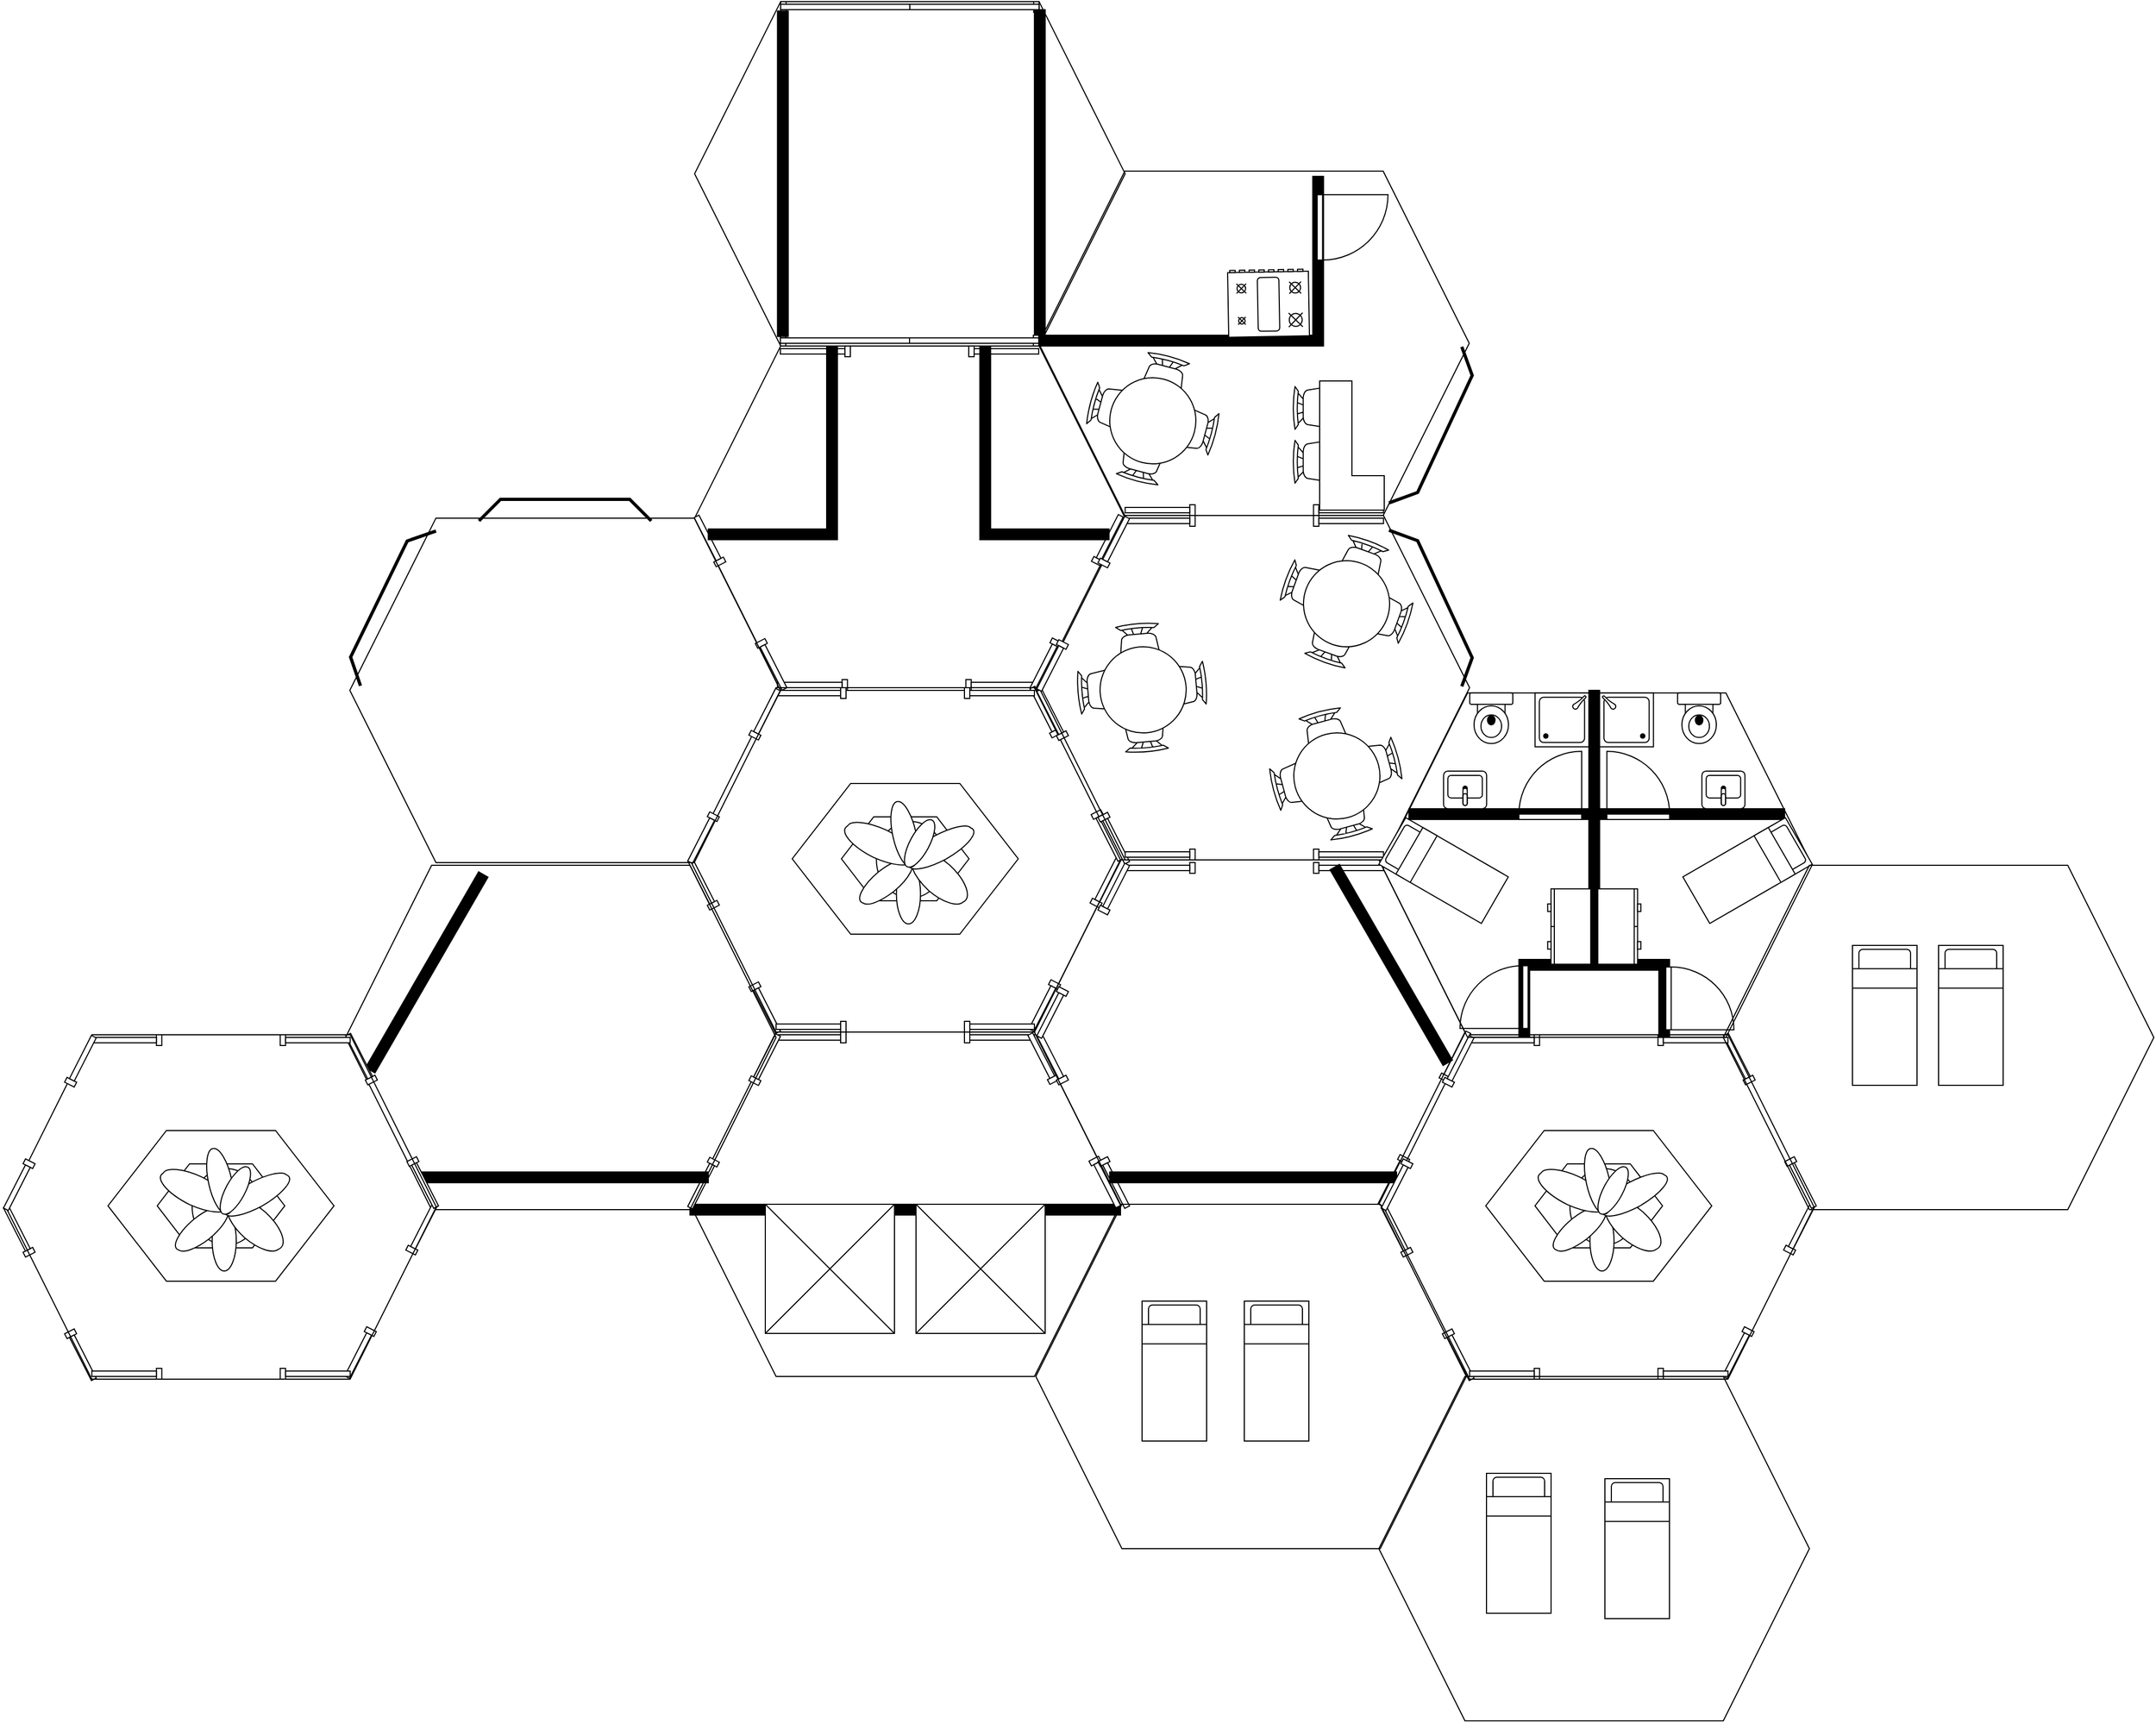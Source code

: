 <mxfile version="27.0.6">
  <diagram name="Page-1" id="3zd8hre8o2DxWZM6YiKN">
    <mxGraphModel dx="2681" dy="2228" grid="1" gridSize="10" guides="1" tooltips="1" connect="1" arrows="1" fold="1" page="1" pageScale="1" pageWidth="827" pageHeight="1169" math="0" shadow="0">
      <root>
        <mxCell id="0" />
        <mxCell id="1" parent="0" />
        <mxCell id="WZ9l0XOxRqKQTCoqPu96-89" value="" style="verticalLabelPosition=bottom;html=1;verticalAlign=top;align=center;shape=mxgraph.floorplan.chair;shadow=0;direction=south;rotation=-180;" vertex="1" parent="1">
          <mxGeometry x="800.005" y="-29.995" width="40" height="40" as="geometry" />
        </mxCell>
        <mxCell id="WZ9l0XOxRqKQTCoqPu96-88" value="" style="verticalLabelPosition=bottom;html=1;verticalAlign=top;align=center;shape=mxgraph.floorplan.chair;shadow=0;direction=south;rotation=-180;" vertex="1" parent="1">
          <mxGeometry x="800.005" y="-79.995" width="40" height="40" as="geometry" />
        </mxCell>
        <mxCell id="WZ9l0XOxRqKQTCoqPu96-14" value="" style="verticalLabelPosition=bottom;html=1;verticalAlign=top;align=center;shape=mxgraph.floorplan.wall;fillColor=strokeColor;" vertex="1" parent="1">
          <mxGeometry x="240" y="680" width="400" height="10" as="geometry" />
        </mxCell>
        <mxCell id="WZ9l0XOxRqKQTCoqPu96-9" value="" style="shape=hexagon;perimeter=hexagonPerimeter2;whiteSpace=wrap;html=1;fixedSize=1;fillColor=none;size=80;" vertex="1" parent="1">
          <mxGeometry x="240" y="520" width="400" height="320" as="geometry" />
        </mxCell>
        <mxCell id="WZ9l0XOxRqKQTCoqPu96-11" value="" style="verticalLabelPosition=bottom;html=1;verticalAlign=top;align=center;shape=mxgraph.floorplan.doorDoublePocket;dx=0.25;" vertex="1" parent="1">
          <mxGeometry x="320" y="520" width="240" height="10" as="geometry" />
        </mxCell>
        <mxCell id="WZ9l0XOxRqKQTCoqPu96-12" value="" style="verticalLabelPosition=bottom;html=1;verticalAlign=top;align=center;shape=mxgraph.floorplan.elevator;" vertex="1" parent="1">
          <mxGeometry x="310" y="680" width="120" height="120" as="geometry" />
        </mxCell>
        <mxCell id="WZ9l0XOxRqKQTCoqPu96-13" value="" style="verticalLabelPosition=bottom;html=1;verticalAlign=top;align=center;shape=mxgraph.floorplan.elevator;" vertex="1" parent="1">
          <mxGeometry x="450" y="680" width="120" height="120" as="geometry" />
        </mxCell>
        <mxCell id="WZ9l0XOxRqKQTCoqPu96-15" value="" style="verticalLabelPosition=bottom;html=1;verticalAlign=top;align=center;shape=mxgraph.floorplan.doorDoublePocket;dx=0.25;rotation=117;" vertex="1" parent="1">
          <mxGeometry x="191" y="598" width="180" height="10" as="geometry" />
        </mxCell>
        <mxCell id="WZ9l0XOxRqKQTCoqPu96-18" value="" style="verticalLabelPosition=bottom;html=1;verticalAlign=top;align=center;shape=mxgraph.floorplan.doorDoublePocket;dx=0.25;rotation=63;" vertex="1" parent="1">
          <mxGeometry x="507" y="597" width="180" height="10" as="geometry" />
        </mxCell>
        <mxCell id="WZ9l0XOxRqKQTCoqPu96-23" value="" style="shape=hexagon;perimeter=hexagonPerimeter2;whiteSpace=wrap;html=1;fixedSize=1;fillColor=none;size=80;strokeWidth=1;" vertex="1" parent="1">
          <mxGeometry x="244.31" y="-117.539" width="400" height="320" as="geometry" />
        </mxCell>
        <mxCell id="WZ9l0XOxRqKQTCoqPu96-26" value="" style="verticalLabelPosition=bottom;html=1;verticalAlign=top;align=center;shape=mxgraph.floorplan.doorDoublePocket;dx=0.25;" vertex="1" parent="1">
          <mxGeometry x="324" y="-117.539" width="240" height="10" as="geometry" />
        </mxCell>
        <mxCell id="WZ9l0XOxRqKQTCoqPu96-27" value="" style="verticalLabelPosition=bottom;html=1;verticalAlign=top;align=center;shape=mxgraph.floorplan.doorDoublePocket;dx=0.25;" vertex="1" parent="1">
          <mxGeometry x="321.31" y="192.461" width="240" height="10" as="geometry" />
        </mxCell>
        <mxCell id="WZ9l0XOxRqKQTCoqPu96-28" value="" style="verticalLabelPosition=bottom;html=1;verticalAlign=top;align=center;shape=mxgraph.floorplan.doorDoublePocket;dx=0.25;rotation=117;" vertex="1" parent="1">
          <mxGeometry x="509.31" y="115.461" width="180" height="10" as="geometry" />
        </mxCell>
        <mxCell id="WZ9l0XOxRqKQTCoqPu96-34" value="" style="verticalLabelPosition=bottom;html=1;verticalAlign=top;align=center;shape=mxgraph.floorplan.doorDoublePocket;dx=0.25;rotation=63;" vertex="1" parent="1">
          <mxGeometry x="197" y="116" width="180" height="10" as="geometry" />
        </mxCell>
        <mxCell id="WZ9l0XOxRqKQTCoqPu96-36" value="" style="group" vertex="1" connectable="0" parent="1">
          <mxGeometry x="235.69" y="197.539" width="408.624" height="324.921" as="geometry" />
        </mxCell>
        <mxCell id="WZ9l0XOxRqKQTCoqPu96-17" value="" style="verticalLabelPosition=bottom;html=1;verticalAlign=top;align=center;shape=mxgraph.floorplan.doorDoublePocket;dx=0.25;rotation=63;" vertex="1" parent="WZ9l0XOxRqKQTCoqPu96-36">
          <mxGeometry x="-44.686" y="237.461" width="180" height="10" as="geometry" />
        </mxCell>
        <mxCell id="WZ9l0XOxRqKQTCoqPu96-21" value="" style="group" vertex="1" connectable="0" parent="WZ9l0XOxRqKQTCoqPu96-36">
          <mxGeometry width="408.624" height="322.921" as="geometry" />
        </mxCell>
        <mxCell id="WZ9l0XOxRqKQTCoqPu96-16" value="" style="verticalLabelPosition=bottom;html=1;verticalAlign=top;align=center;shape=mxgraph.floorplan.doorDoublePocket;dx=0.25;rotation=117;" vertex="1" parent="WZ9l0XOxRqKQTCoqPu96-21">
          <mxGeometry x="272.31" y="235.461" width="180" height="10" as="geometry" />
        </mxCell>
        <mxCell id="WZ9l0XOxRqKQTCoqPu96-19" value="" style="verticalLabelPosition=bottom;html=1;verticalAlign=top;align=center;shape=mxgraph.floorplan.doorDoublePocket;dx=0.25;rotation=63;" vertex="1" parent="WZ9l0XOxRqKQTCoqPu96-21">
          <mxGeometry x="273.31" y="77.461" width="180" height="10" as="geometry" />
        </mxCell>
        <mxCell id="WZ9l0XOxRqKQTCoqPu96-35" value="" style="group" vertex="1" connectable="0" parent="WZ9l0XOxRqKQTCoqPu96-21">
          <mxGeometry y="2.0" width="404.31" height="320.461" as="geometry" />
        </mxCell>
        <mxCell id="WZ9l0XOxRqKQTCoqPu96-1" value="" style="shape=hexagon;perimeter=hexagonPerimeter2;whiteSpace=wrap;html=1;fixedSize=1;fillColor=none;size=80;container=1;" vertex="1" parent="WZ9l0XOxRqKQTCoqPu96-35">
          <mxGeometry x="4.31" y="0.461" width="400" height="320" as="geometry" />
        </mxCell>
        <mxCell id="WZ9l0XOxRqKQTCoqPu96-7" value="" style="verticalLabelPosition=bottom;html=1;verticalAlign=top;align=center;shape=mxgraph.floorplan.doorDoublePocket;dx=0.25;" vertex="1" parent="WZ9l0XOxRqKQTCoqPu96-35">
          <mxGeometry x="84.31" y="0.461" width="240" height="10" as="geometry" />
        </mxCell>
        <mxCell id="WZ9l0XOxRqKQTCoqPu96-8" value="" style="verticalLabelPosition=bottom;html=1;verticalAlign=top;align=center;shape=mxgraph.floorplan.doorDoublePocket;dx=0.25;" vertex="1" parent="WZ9l0XOxRqKQTCoqPu96-35">
          <mxGeometry x="84.31" y="310.461" width="240" height="10" as="geometry" />
        </mxCell>
        <mxCell id="WZ9l0XOxRqKQTCoqPu96-20" value="" style="verticalLabelPosition=bottom;html=1;verticalAlign=top;align=center;shape=mxgraph.floorplan.doorDoublePocket;dx=0.25;rotation=117;" vertex="1" parent="WZ9l0XOxRqKQTCoqPu96-35">
          <mxGeometry x="-44.686" y="77.461" width="180" height="10" as="geometry" />
        </mxCell>
        <mxCell id="WZ9l0XOxRqKQTCoqPu96-33" value="" style="shape=hexagon;perimeter=hexagonPerimeter2;whiteSpace=wrap;html=1;fixedSize=1;fillColor=none;size=54.31;" vertex="1" parent="WZ9l0XOxRqKQTCoqPu96-35">
          <mxGeometry x="99.31" y="89.46" width="210" height="140" as="geometry" />
        </mxCell>
        <mxCell id="WZ9l0XOxRqKQTCoqPu96-4" value="" style="shape=hexagon;perimeter=hexagonPerimeter2;whiteSpace=wrap;html=1;fixedSize=1;fillColor=none;size=30;" vertex="1" parent="WZ9l0XOxRqKQTCoqPu96-35">
          <mxGeometry x="145.05" y="120.461" width="118.53" height="78" as="geometry" />
        </mxCell>
        <mxCell id="WZ9l0XOxRqKQTCoqPu96-3" value="" style="verticalLabelPosition=bottom;html=1;verticalAlign=top;align=center;shape=mxgraph.floorplan.plant;" vertex="1" parent="WZ9l0XOxRqKQTCoqPu96-35">
          <mxGeometry x="154.31" y="98.961" width="100" height="121" as="geometry" />
        </mxCell>
        <mxCell id="WZ9l0XOxRqKQTCoqPu96-37" value="" style="verticalLabelPosition=bottom;html=1;verticalAlign=top;align=center;shape=mxgraph.floorplan.wallCorner;fillColor=strokeColor;rotation=-180;" vertex="1" parent="1">
          <mxGeometry x="257" y="-117.54" width="120" height="180" as="geometry" />
        </mxCell>
        <mxCell id="WZ9l0XOxRqKQTCoqPu96-38" value="" style="verticalLabelPosition=bottom;html=1;verticalAlign=top;align=center;shape=mxgraph.floorplan.wallCorner;fillColor=strokeColor;rotation=-180;flipH=1;strokeWidth=1;" vertex="1" parent="1">
          <mxGeometry x="509.31" y="-117.54" width="120" height="180" as="geometry" />
        </mxCell>
        <mxCell id="WZ9l0XOxRqKQTCoqPu96-39" value="" style="shape=hexagon;perimeter=hexagonPerimeter2;whiteSpace=wrap;html=1;fixedSize=1;fillColor=none;size=80;strokeWidth=1;" vertex="1" parent="1">
          <mxGeometry x="244.31" y="-437.54" width="400" height="320" as="geometry" />
        </mxCell>
        <mxCell id="WZ9l0XOxRqKQTCoqPu96-40" value="" style="verticalLabelPosition=bottom;html=1;verticalAlign=top;align=center;shape=mxgraph.floorplan.doorDoublePocket;dx=0;" vertex="1" parent="1">
          <mxGeometry x="324.31" y="-437.54" width="240" height="10" as="geometry" />
        </mxCell>
        <mxCell id="WZ9l0XOxRqKQTCoqPu96-41" value="" style="verticalLabelPosition=bottom;html=1;verticalAlign=top;align=center;shape=mxgraph.floorplan.doorDoublePocket;dx=0;" vertex="1" parent="1">
          <mxGeometry x="324" y="-127.54" width="240" height="10" as="geometry" />
        </mxCell>
        <mxCell id="WZ9l0XOxRqKQTCoqPu96-42" value="" style="verticalLabelPosition=bottom;html=1;verticalAlign=top;align=center;shape=mxgraph.floorplan.wall;fillColor=strokeColor;direction=south;" vertex="1" parent="1">
          <mxGeometry x="560" y="-430" width="10" height="302.46" as="geometry" />
        </mxCell>
        <mxCell id="WZ9l0XOxRqKQTCoqPu96-44" value="" style="verticalLabelPosition=bottom;html=1;verticalAlign=top;align=center;shape=mxgraph.floorplan.wall;fillColor=strokeColor;direction=south;" vertex="1" parent="1">
          <mxGeometry x="321.31" y="-428.77" width="10" height="302.46" as="geometry" />
        </mxCell>
        <mxCell id="WZ9l0XOxRqKQTCoqPu96-47" value="" style="verticalLabelPosition=bottom;html=1;verticalAlign=top;align=center;shape=mxgraph.floorplan.doorDoublePocket;dx=0.25;rotation=63;" vertex="1" parent="1">
          <mxGeometry x="515.314" y="277.461" width="180" height="10" as="geometry" />
        </mxCell>
        <mxCell id="WZ9l0XOxRqKQTCoqPu96-52" value="" style="shape=hexagon;perimeter=hexagonPerimeter2;whiteSpace=wrap;html=1;fixedSize=1;fillColor=none;size=80;container=0;" vertex="1" parent="1">
          <mxGeometry x="564.31" y="40.001" width="400" height="320" as="geometry" />
        </mxCell>
        <mxCell id="WZ9l0XOxRqKQTCoqPu96-53" value="" style="verticalLabelPosition=bottom;html=1;verticalAlign=top;align=center;shape=mxgraph.floorplan.doorDoublePocket;dx=0.25;container=0;" vertex="1" parent="1">
          <mxGeometry x="644.31" y="40.001" width="240" height="10" as="geometry" />
        </mxCell>
        <mxCell id="WZ9l0XOxRqKQTCoqPu96-54" value="" style="verticalLabelPosition=bottom;html=1;verticalAlign=top;align=center;shape=mxgraph.floorplan.doorDoublePocket;dx=0.25;container=0;" vertex="1" parent="1">
          <mxGeometry x="644.31" y="350.001" width="240" height="10" as="geometry" />
        </mxCell>
        <mxCell id="WZ9l0XOxRqKQTCoqPu96-55" value="" style="verticalLabelPosition=bottom;html=1;verticalAlign=top;align=center;shape=mxgraph.floorplan.doorDoublePocket;dx=0.25;rotation=117;container=0;" vertex="1" parent="1">
          <mxGeometry x="515.314" y="117.001" width="180" height="10" as="geometry" />
        </mxCell>
        <mxCell id="WZ9l0XOxRqKQTCoqPu96-59" value="" style="shape=hexagon;perimeter=hexagonPerimeter2;whiteSpace=wrap;html=1;fixedSize=1;fillColor=none;size=80;container=0;" vertex="1" parent="1">
          <mxGeometry x="564" y="-280" width="400" height="320" as="geometry" />
        </mxCell>
        <mxCell id="WZ9l0XOxRqKQTCoqPu96-65" value="" style="group;rotation=-15;" vertex="1" connectable="0" parent="1">
          <mxGeometry x="780" y="220" width="120" height="120" as="geometry" />
        </mxCell>
        <mxCell id="WZ9l0XOxRqKQTCoqPu96-60" value="" style="verticalLabelPosition=bottom;html=1;verticalAlign=top;align=center;shape=mxgraph.floorplan.chair;shadow=0;rotation=-15;" vertex="1" parent="WZ9l0XOxRqKQTCoqPu96-65">
          <mxGeometry x="30" y="1" width="40" height="42" as="geometry" />
        </mxCell>
        <mxCell id="WZ9l0XOxRqKQTCoqPu96-61" value="" style="verticalLabelPosition=bottom;html=1;verticalAlign=top;align=center;shape=mxgraph.floorplan.chair;shadow=0;direction=west;rotation=-15;" vertex="1" parent="WZ9l0XOxRqKQTCoqPu96-65">
          <mxGeometry x="50" y="79" width="40" height="40" as="geometry" />
        </mxCell>
        <mxCell id="WZ9l0XOxRqKQTCoqPu96-62" value="" style="verticalLabelPosition=bottom;html=1;verticalAlign=top;align=center;shape=mxgraph.floorplan.chair;shadow=0;direction=north;rotation=-15;" vertex="1" parent="WZ9l0XOxRqKQTCoqPu96-65">
          <mxGeometry x="1" y="50" width="40" height="40" as="geometry" />
        </mxCell>
        <mxCell id="WZ9l0XOxRqKQTCoqPu96-63" value="" style="verticalLabelPosition=bottom;html=1;verticalAlign=top;align=center;shape=mxgraph.floorplan.chair;shadow=0;direction=south;rotation=-15;" vertex="1" parent="WZ9l0XOxRqKQTCoqPu96-65">
          <mxGeometry x="79" y="30" width="40" height="40" as="geometry" />
        </mxCell>
        <mxCell id="WZ9l0XOxRqKQTCoqPu96-64" value="" style="shape=ellipse;shadow=0;html=1;rotation=-15;" vertex="1" parent="WZ9l0XOxRqKQTCoqPu96-65">
          <mxGeometry x="21" y="22" width="80" height="80" as="geometry" />
        </mxCell>
        <mxCell id="WZ9l0XOxRqKQTCoqPu96-66" value="" style="group;rotation=-5;" vertex="1" connectable="0" parent="1">
          <mxGeometry x="600.005" y="140.005" width="120" height="120" as="geometry" />
        </mxCell>
        <mxCell id="WZ9l0XOxRqKQTCoqPu96-67" value="" style="verticalLabelPosition=bottom;html=1;verticalAlign=top;align=center;shape=mxgraph.floorplan.chair;shadow=0;rotation=-5;" vertex="1" parent="WZ9l0XOxRqKQTCoqPu96-66">
          <mxGeometry x="37" width="40" height="42" as="geometry" />
        </mxCell>
        <mxCell id="WZ9l0XOxRqKQTCoqPu96-68" value="" style="verticalLabelPosition=bottom;html=1;verticalAlign=top;align=center;shape=mxgraph.floorplan.chair;shadow=0;direction=west;rotation=-5;" vertex="1" parent="WZ9l0XOxRqKQTCoqPu96-66">
          <mxGeometry x="43" y="80" width="40" height="40" as="geometry" />
        </mxCell>
        <mxCell id="WZ9l0XOxRqKQTCoqPu96-69" value="" style="verticalLabelPosition=bottom;html=1;verticalAlign=top;align=center;shape=mxgraph.floorplan.chair;shadow=0;direction=north;rotation=-5;" vertex="1" parent="WZ9l0XOxRqKQTCoqPu96-66">
          <mxGeometry y="43" width="40" height="40" as="geometry" />
        </mxCell>
        <mxCell id="WZ9l0XOxRqKQTCoqPu96-70" value="" style="verticalLabelPosition=bottom;html=1;verticalAlign=top;align=center;shape=mxgraph.floorplan.chair;shadow=0;direction=south;rotation=-5;" vertex="1" parent="WZ9l0XOxRqKQTCoqPu96-66">
          <mxGeometry x="80" y="37" width="40" height="40" as="geometry" />
        </mxCell>
        <mxCell id="WZ9l0XOxRqKQTCoqPu96-71" value="" style="shape=ellipse;shadow=0;html=1;rotation=-5;" vertex="1" parent="WZ9l0XOxRqKQTCoqPu96-66">
          <mxGeometry x="21" y="22" width="80" height="80" as="geometry" />
        </mxCell>
        <mxCell id="WZ9l0XOxRqKQTCoqPu96-72" value="" style="group;rotation=20;" vertex="1" connectable="0" parent="1">
          <mxGeometry x="790.005" y="60.005" width="120" height="120" as="geometry" />
        </mxCell>
        <mxCell id="WZ9l0XOxRqKQTCoqPu96-73" value="" style="verticalLabelPosition=bottom;html=1;verticalAlign=top;align=center;shape=mxgraph.floorplan.chair;shadow=0;rotation=20;" vertex="1" parent="WZ9l0XOxRqKQTCoqPu96-72">
          <mxGeometry x="54" y="2" width="40" height="42" as="geometry" />
        </mxCell>
        <mxCell id="WZ9l0XOxRqKQTCoqPu96-74" value="" style="verticalLabelPosition=bottom;html=1;verticalAlign=top;align=center;shape=mxgraph.floorplan.chair;shadow=0;direction=west;rotation=20;" vertex="1" parent="WZ9l0XOxRqKQTCoqPu96-72">
          <mxGeometry x="26" y="78" width="40" height="40" as="geometry" />
        </mxCell>
        <mxCell id="WZ9l0XOxRqKQTCoqPu96-75" value="" style="verticalLabelPosition=bottom;html=1;verticalAlign=top;align=center;shape=mxgraph.floorplan.chair;shadow=0;direction=north;rotation=20;" vertex="1" parent="WZ9l0XOxRqKQTCoqPu96-72">
          <mxGeometry x="2" y="26" width="40" height="40" as="geometry" />
        </mxCell>
        <mxCell id="WZ9l0XOxRqKQTCoqPu96-76" value="" style="verticalLabelPosition=bottom;html=1;verticalAlign=top;align=center;shape=mxgraph.floorplan.chair;shadow=0;direction=south;rotation=20;" vertex="1" parent="WZ9l0XOxRqKQTCoqPu96-72">
          <mxGeometry x="78" y="54" width="40" height="40" as="geometry" />
        </mxCell>
        <mxCell id="WZ9l0XOxRqKQTCoqPu96-77" value="" style="shape=ellipse;shadow=0;html=1;rotation=20;" vertex="1" parent="WZ9l0XOxRqKQTCoqPu96-72">
          <mxGeometry x="20" y="22" width="80" height="80" as="geometry" />
        </mxCell>
        <mxCell id="WZ9l0XOxRqKQTCoqPu96-78" value="" style="group;rotation=15;" vertex="1" connectable="0" parent="1">
          <mxGeometry x="610.005" y="-109.995" width="120" height="120" as="geometry" />
        </mxCell>
        <mxCell id="WZ9l0XOxRqKQTCoqPu96-79" value="" style="verticalLabelPosition=bottom;html=1;verticalAlign=top;align=center;shape=mxgraph.floorplan.chair;shadow=0;rotation=15;" vertex="1" parent="WZ9l0XOxRqKQTCoqPu96-78">
          <mxGeometry x="50" y="1" width="40" height="42" as="geometry" />
        </mxCell>
        <mxCell id="WZ9l0XOxRqKQTCoqPu96-80" value="" style="verticalLabelPosition=bottom;html=1;verticalAlign=top;align=center;shape=mxgraph.floorplan.chair;shadow=0;direction=west;rotation=15;" vertex="1" parent="WZ9l0XOxRqKQTCoqPu96-78">
          <mxGeometry x="30" y="79" width="40" height="40" as="geometry" />
        </mxCell>
        <mxCell id="WZ9l0XOxRqKQTCoqPu96-81" value="" style="verticalLabelPosition=bottom;html=1;verticalAlign=top;align=center;shape=mxgraph.floorplan.chair;shadow=0;direction=north;rotation=15;" vertex="1" parent="WZ9l0XOxRqKQTCoqPu96-78">
          <mxGeometry x="1" y="30" width="40" height="40" as="geometry" />
        </mxCell>
        <mxCell id="WZ9l0XOxRqKQTCoqPu96-82" value="" style="verticalLabelPosition=bottom;html=1;verticalAlign=top;align=center;shape=mxgraph.floorplan.chair;shadow=0;direction=south;rotation=15;" vertex="1" parent="WZ9l0XOxRqKQTCoqPu96-78">
          <mxGeometry x="79" y="50" width="40" height="40" as="geometry" />
        </mxCell>
        <mxCell id="WZ9l0XOxRqKQTCoqPu96-83" value="" style="shape=ellipse;shadow=0;html=1;rotation=15;" vertex="1" parent="WZ9l0XOxRqKQTCoqPu96-78">
          <mxGeometry x="20" y="22" width="80" height="80" as="geometry" />
        </mxCell>
        <mxCell id="WZ9l0XOxRqKQTCoqPu96-84" value="" style="verticalLabelPosition=bottom;html=1;verticalAlign=top;align=center;shape=mxgraph.floorplan.doorDoublePocket;dx=0.25;container=0;" vertex="1" parent="1">
          <mxGeometry x="644.31" y="30" width="240" height="10" as="geometry" />
        </mxCell>
        <mxCell id="WZ9l0XOxRqKQTCoqPu96-86" value="" style="verticalLabelPosition=bottom;html=1;verticalAlign=top;align=center;shape=mxgraph.floorplan.wallCorner;fillColor=strokeColor;rotation=-180;" vertex="1" parent="1">
          <mxGeometry x="564.31" y="-275.08" width="264.31" height="157.54" as="geometry" />
        </mxCell>
        <mxCell id="WZ9l0XOxRqKQTCoqPu96-87" value="" style="verticalLabelPosition=bottom;html=1;verticalAlign=top;align=center;shape=mxgraph.floorplan.desk_corner_2;rotation=-90;" vertex="1" parent="1">
          <mxGeometry x="795" y="-55" width="120" height="60" as="geometry" />
        </mxCell>
        <mxCell id="WZ9l0XOxRqKQTCoqPu96-90" value="" style="verticalLabelPosition=bottom;html=1;verticalAlign=top;align=center;shape=mxgraph.floorplan.doorLeft;aspect=fixed;rotation=-90;flipV=0;flipH=1;" vertex="1" parent="1">
          <mxGeometry x="824.62" y="-260" width="60.76" height="64.56" as="geometry" />
        </mxCell>
        <mxCell id="WZ9l0XOxRqKQTCoqPu96-92" value="" style="verticalLabelPosition=bottom;html=1;verticalAlign=top;align=center;shape=mxgraph.floorplan.doorDoublePocket;dx=0.25;rotation=63;" vertex="1" parent="1">
          <mxGeometry x="515.314" y="597.461" width="180" height="10" as="geometry" />
        </mxCell>
        <mxCell id="WZ9l0XOxRqKQTCoqPu96-94" value="" style="verticalLabelPosition=bottom;html=1;verticalAlign=top;align=center;shape=mxgraph.floorplan.doorDoublePocket;dx=0.25;rotation=117;" vertex="1" parent="1">
          <mxGeometry x="832.31" y="595.461" width="180" height="10" as="geometry" />
        </mxCell>
        <mxCell id="WZ9l0XOxRqKQTCoqPu96-97" value="" style="shape=hexagon;perimeter=hexagonPerimeter2;whiteSpace=wrap;html=1;fixedSize=1;fillColor=none;size=80;container=0;" vertex="1" parent="1">
          <mxGeometry x="560" y="360.001" width="400" height="320" as="geometry" />
        </mxCell>
        <mxCell id="WZ9l0XOxRqKQTCoqPu96-98" value="" style="verticalLabelPosition=bottom;html=1;verticalAlign=top;align=center;shape=mxgraph.floorplan.doorDoublePocket;dx=0.25;" vertex="1" parent="1">
          <mxGeometry x="644.31" y="362.461" width="240" height="10" as="geometry" />
        </mxCell>
        <mxCell id="WZ9l0XOxRqKQTCoqPu96-100" value="" style="verticalLabelPosition=bottom;html=1;verticalAlign=top;align=center;shape=mxgraph.floorplan.doorDoublePocket;dx=0.25;rotation=117;" vertex="1" parent="1">
          <mxGeometry x="515.314" y="439.461" width="180" height="10" as="geometry" />
        </mxCell>
        <mxCell id="WZ9l0XOxRqKQTCoqPu96-104" value="" style="verticalLabelPosition=bottom;html=1;verticalAlign=top;align=center;shape=mxgraph.floorplan.wall;fillColor=strokeColor;direction=south;rotation=-30;" vertex="1" parent="1">
          <mxGeometry x="886.5" y="352.63" width="10" height="210" as="geometry" />
        </mxCell>
        <mxCell id="WZ9l0XOxRqKQTCoqPu96-118" value="" style="verticalLabelPosition=bottom;html=1;verticalAlign=top;align=center;shape=mxgraph.floorplan.wall;fillColor=strokeColor;" vertex="1" parent="1">
          <mxGeometry x="630" y="650" width="266.5" height="10" as="geometry" />
        </mxCell>
        <mxCell id="WZ9l0XOxRqKQTCoqPu96-119" value="" style="group" vertex="1" connectable="0" parent="1">
          <mxGeometry x="880" y="520" width="408.624" height="324.921" as="geometry" />
        </mxCell>
        <mxCell id="WZ9l0XOxRqKQTCoqPu96-120" value="" style="verticalLabelPosition=bottom;html=1;verticalAlign=top;align=center;shape=mxgraph.floorplan.doorDoublePocket;dx=0.25;rotation=63;" vertex="1" parent="WZ9l0XOxRqKQTCoqPu96-119">
          <mxGeometry x="-44.686" y="237.461" width="180" height="10" as="geometry" />
        </mxCell>
        <mxCell id="WZ9l0XOxRqKQTCoqPu96-121" value="" style="group" vertex="1" connectable="0" parent="WZ9l0XOxRqKQTCoqPu96-119">
          <mxGeometry width="408.624" height="322.921" as="geometry" />
        </mxCell>
        <mxCell id="WZ9l0XOxRqKQTCoqPu96-122" value="" style="verticalLabelPosition=bottom;html=1;verticalAlign=top;align=center;shape=mxgraph.floorplan.doorDoublePocket;dx=0.25;rotation=117;" vertex="1" parent="WZ9l0XOxRqKQTCoqPu96-121">
          <mxGeometry x="272.31" y="235.461" width="180" height="10" as="geometry" />
        </mxCell>
        <mxCell id="WZ9l0XOxRqKQTCoqPu96-123" value="" style="verticalLabelPosition=bottom;html=1;verticalAlign=top;align=center;shape=mxgraph.floorplan.doorDoublePocket;dx=0.25;rotation=63;" vertex="1" parent="WZ9l0XOxRqKQTCoqPu96-121">
          <mxGeometry x="273.31" y="77.461" width="180" height="10" as="geometry" />
        </mxCell>
        <mxCell id="WZ9l0XOxRqKQTCoqPu96-124" value="" style="group" vertex="1" connectable="0" parent="WZ9l0XOxRqKQTCoqPu96-121">
          <mxGeometry y="2.0" width="404.31" height="320.461" as="geometry" />
        </mxCell>
        <mxCell id="WZ9l0XOxRqKQTCoqPu96-125" value="" style="shape=hexagon;perimeter=hexagonPerimeter2;whiteSpace=wrap;html=1;fixedSize=1;fillColor=none;size=80;container=1;" vertex="1" parent="WZ9l0XOxRqKQTCoqPu96-124">
          <mxGeometry x="4.31" y="0.461" width="400" height="320" as="geometry" />
        </mxCell>
        <mxCell id="WZ9l0XOxRqKQTCoqPu96-126" value="" style="verticalLabelPosition=bottom;html=1;verticalAlign=top;align=center;shape=mxgraph.floorplan.doorDoublePocket;dx=0.25;" vertex="1" parent="WZ9l0XOxRqKQTCoqPu96-124">
          <mxGeometry x="84.31" y="0.461" width="240" height="10" as="geometry" />
        </mxCell>
        <mxCell id="WZ9l0XOxRqKQTCoqPu96-127" value="" style="verticalLabelPosition=bottom;html=1;verticalAlign=top;align=center;shape=mxgraph.floorplan.doorDoublePocket;dx=0.25;" vertex="1" parent="WZ9l0XOxRqKQTCoqPu96-124">
          <mxGeometry x="84.31" y="310.461" width="240" height="10" as="geometry" />
        </mxCell>
        <mxCell id="WZ9l0XOxRqKQTCoqPu96-128" value="" style="verticalLabelPosition=bottom;html=1;verticalAlign=top;align=center;shape=mxgraph.floorplan.doorDoublePocket;dx=0.25;rotation=117;" vertex="1" parent="WZ9l0XOxRqKQTCoqPu96-124">
          <mxGeometry x="-44.686" y="77.461" width="180" height="10" as="geometry" />
        </mxCell>
        <mxCell id="WZ9l0XOxRqKQTCoqPu96-129" value="" style="shape=hexagon;perimeter=hexagonPerimeter2;whiteSpace=wrap;html=1;fixedSize=1;fillColor=none;size=54.31;" vertex="1" parent="WZ9l0XOxRqKQTCoqPu96-124">
          <mxGeometry x="99.31" y="89.46" width="210" height="140" as="geometry" />
        </mxCell>
        <mxCell id="WZ9l0XOxRqKQTCoqPu96-130" value="" style="shape=hexagon;perimeter=hexagonPerimeter2;whiteSpace=wrap;html=1;fixedSize=1;fillColor=none;size=30;" vertex="1" parent="WZ9l0XOxRqKQTCoqPu96-124">
          <mxGeometry x="145.05" y="120.461" width="118.53" height="78" as="geometry" />
        </mxCell>
        <mxCell id="WZ9l0XOxRqKQTCoqPu96-131" value="" style="verticalLabelPosition=bottom;html=1;verticalAlign=top;align=center;shape=mxgraph.floorplan.plant;" vertex="1" parent="WZ9l0XOxRqKQTCoqPu96-124">
          <mxGeometry x="154.31" y="98.961" width="100" height="121" as="geometry" />
        </mxCell>
        <mxCell id="WZ9l0XOxRqKQTCoqPu96-149" value="" style="verticalLabelPosition=bottom;html=1;verticalAlign=top;align=center;shape=mxgraph.floorplan.range_2;rotation=-181;" vertex="1" parent="1">
          <mxGeometry x="740" y="-188.31" width="75" height="62" as="geometry" />
        </mxCell>
        <mxCell id="WZ9l0XOxRqKQTCoqPu96-154" value="" style="group" vertex="1" connectable="0" parent="1">
          <mxGeometry x="879.999" y="202.46" width="402.683" height="322.46" as="geometry" />
        </mxCell>
        <mxCell id="WZ9l0XOxRqKQTCoqPu96-132" value="" style="shape=hexagon;perimeter=hexagonPerimeter2;whiteSpace=wrap;html=1;fixedSize=1;fillColor=none;size=80;strokeWidth=1;" vertex="1" parent="WZ9l0XOxRqKQTCoqPu96-154">
          <mxGeometry x="2.441" y="2.46" width="400" height="320" as="geometry" />
        </mxCell>
        <mxCell id="WZ9l0XOxRqKQTCoqPu96-136" value="" style="verticalLabelPosition=bottom;html=1;verticalAlign=top;align=center;shape=mxgraph.floorplan.wall;fillColor=strokeColor;direction=south;" vertex="1" parent="WZ9l0XOxRqKQTCoqPu96-154">
          <mxGeometry x="195.131" width="10" height="250" as="geometry" />
        </mxCell>
        <mxCell id="WZ9l0XOxRqKQTCoqPu96-139" value="" style="verticalLabelPosition=bottom;html=1;verticalAlign=top;align=center;shape=mxgraph.floorplan.wall;fillColor=strokeColor;" vertex="1" parent="WZ9l0XOxRqKQTCoqPu96-154">
          <mxGeometry x="27.941" y="110.0" width="349" height="10" as="geometry" />
        </mxCell>
        <mxCell id="WZ9l0XOxRqKQTCoqPu96-140" value="" style="verticalLabelPosition=bottom;html=1;verticalAlign=top;align=center;shape=mxgraph.floorplan.bed_single;rotation=60;" vertex="1" parent="WZ9l0XOxRqKQTCoqPu96-154">
          <mxGeometry x="317.551" y="112.46" width="50" height="110" as="geometry" />
        </mxCell>
        <mxCell id="WZ9l0XOxRqKQTCoqPu96-141" value="" style="verticalLabelPosition=bottom;html=1;verticalAlign=top;align=center;shape=mxgraph.floorplan.bed_single;rotation=-60;" vertex="1" parent="WZ9l0XOxRqKQTCoqPu96-154">
          <mxGeometry x="35.131" y="112.46" width="50" height="110" as="geometry" />
        </mxCell>
        <mxCell id="WZ9l0XOxRqKQTCoqPu96-142" value="" style="verticalLabelPosition=bottom;html=1;verticalAlign=top;align=center;shape=mxgraph.floorplan.doorLeft;aspect=fixed;flipH=1;flipV=1;" vertex="1" parent="WZ9l0XOxRqKQTCoqPu96-154">
          <mxGeometry x="130.131" y="58.08" width="58.28" height="61.92" as="geometry" />
        </mxCell>
        <mxCell id="WZ9l0XOxRqKQTCoqPu96-143" value="" style="verticalLabelPosition=bottom;html=1;verticalAlign=top;align=center;shape=mxgraph.floorplan.doorLeft;aspect=fixed;flipH=0;flipV=1;" vertex="1" parent="WZ9l0XOxRqKQTCoqPu96-154">
          <mxGeometry x="211.851" y="58.08" width="58.28" height="61.92" as="geometry" />
        </mxCell>
        <mxCell id="WZ9l0XOxRqKQTCoqPu96-144" value="" style="verticalLabelPosition=bottom;html=1;verticalAlign=top;align=center;shape=mxgraph.floorplan.shower2;rotation=-90;" vertex="1" parent="WZ9l0XOxRqKQTCoqPu96-154">
          <mxGeometry x="205.131" y="2.46" width="50" height="50" as="geometry" />
        </mxCell>
        <mxCell id="WZ9l0XOxRqKQTCoqPu96-145" value="" style="verticalLabelPosition=bottom;html=1;verticalAlign=top;align=center;shape=mxgraph.floorplan.wallU;fillColor=strokeColor;" vertex="1" parent="WZ9l0XOxRqKQTCoqPu96-154">
          <mxGeometry x="130.131" y="250.0" width="140" height="72.46" as="geometry" />
        </mxCell>
        <mxCell id="WZ9l0XOxRqKQTCoqPu96-134" value="" style="verticalLabelPosition=bottom;html=1;verticalAlign=top;align=center;shape=mxgraph.floorplan.doorLeft;aspect=fixed;flipH=1;flipV=1;rotation=90;" vertex="1" parent="WZ9l0XOxRqKQTCoqPu96-154">
          <mxGeometry x="268.411" y="255.27" width="58.28" height="61.92" as="geometry" />
        </mxCell>
        <mxCell id="WZ9l0XOxRqKQTCoqPu96-138" value="" style="verticalLabelPosition=bottom;html=1;verticalAlign=top;align=center;shape=mxgraph.floorplan.doorLeft;aspect=fixed;flipH=0;flipV=1;rotation=-90;" vertex="1" parent="WZ9l0XOxRqKQTCoqPu96-154">
          <mxGeometry x="78.571" y="254.08" width="58.28" height="61.92" as="geometry" />
        </mxCell>
        <mxCell id="WZ9l0XOxRqKQTCoqPu96-146" value="" style="verticalLabelPosition=bottom;html=1;verticalAlign=top;align=center;shape=mxgraph.floorplan.shower2;rotation=0;" vertex="1" parent="WZ9l0XOxRqKQTCoqPu96-154">
          <mxGeometry x="145.131" y="2.46" width="50" height="50" as="geometry" />
        </mxCell>
        <mxCell id="WZ9l0XOxRqKQTCoqPu96-147" value="" style="verticalLabelPosition=bottom;html=1;verticalAlign=top;align=center;shape=mxgraph.floorplan.toilet;" vertex="1" parent="WZ9l0XOxRqKQTCoqPu96-154">
          <mxGeometry x="277.551" y="2.46" width="40" height="47" as="geometry" />
        </mxCell>
        <mxCell id="WZ9l0XOxRqKQTCoqPu96-148" value="" style="verticalLabelPosition=bottom;html=1;verticalAlign=top;align=center;shape=mxgraph.floorplan.toilet;" vertex="1" parent="WZ9l0XOxRqKQTCoqPu96-154">
          <mxGeometry x="84.441" y="2.46" width="40" height="47" as="geometry" />
        </mxCell>
        <mxCell id="WZ9l0XOxRqKQTCoqPu96-150" value="" style="verticalLabelPosition=bottom;html=1;verticalAlign=top;align=center;shape=mxgraph.floorplan.sink_22;rotation=-180;" vertex="1" parent="WZ9l0XOxRqKQTCoqPu96-154">
          <mxGeometry x="300.131" y="75.0" width="40" height="35" as="geometry" />
        </mxCell>
        <mxCell id="WZ9l0XOxRqKQTCoqPu96-151" value="" style="verticalLabelPosition=bottom;html=1;verticalAlign=top;align=center;shape=mxgraph.floorplan.sink_22;rotation=-180;" vertex="1" parent="WZ9l0XOxRqKQTCoqPu96-154">
          <mxGeometry x="60.131" y="75.0" width="40" height="35" as="geometry" />
        </mxCell>
        <mxCell id="WZ9l0XOxRqKQTCoqPu96-152" value="" style="verticalLabelPosition=bottom;html=1;verticalAlign=top;align=center;shape=mxgraph.floorplan.dresser;rotation=90;" vertex="1" parent="WZ9l0XOxRqKQTCoqPu96-154">
          <mxGeometry x="141.851" y="199.46" width="70" height="40" as="geometry" />
        </mxCell>
        <mxCell id="WZ9l0XOxRqKQTCoqPu96-153" value="" style="verticalLabelPosition=bottom;html=1;verticalAlign=top;align=center;shape=mxgraph.floorplan.dresser;rotation=-90;" vertex="1" parent="WZ9l0XOxRqKQTCoqPu96-154">
          <mxGeometry x="188.411" y="199.46" width="70" height="40" as="geometry" />
        </mxCell>
        <mxCell id="WZ9l0XOxRqKQTCoqPu96-193" value="" style="shape=hexagon;perimeter=hexagonPerimeter2;whiteSpace=wrap;html=1;fixedSize=1;fillColor=none;size=80;" vertex="1" parent="1">
          <mxGeometry x="561.31" y="680" width="400" height="320" as="geometry" />
        </mxCell>
        <mxCell id="WZ9l0XOxRqKQTCoqPu96-195" value="" style="shape=hexagon;perimeter=hexagonPerimeter2;whiteSpace=wrap;html=1;fixedSize=1;fillColor=none;size=80;" vertex="1" parent="1">
          <mxGeometry x="1200" y="365" width="400" height="320" as="geometry" />
        </mxCell>
        <mxCell id="WZ9l0XOxRqKQTCoqPu96-196" value="" style="verticalLabelPosition=bottom;html=1;verticalAlign=top;align=center;shape=mxgraph.floorplan.bed_single;" vertex="1" parent="1">
          <mxGeometry x="660" y="770" width="60" height="130" as="geometry" />
        </mxCell>
        <mxCell id="WZ9l0XOxRqKQTCoqPu96-197" value="" style="verticalLabelPosition=bottom;html=1;verticalAlign=top;align=center;shape=mxgraph.floorplan.bed_single;" vertex="1" parent="1">
          <mxGeometry x="755" y="770" width="60" height="130" as="geometry" />
        </mxCell>
        <mxCell id="WZ9l0XOxRqKQTCoqPu96-200" value="" style="verticalLabelPosition=bottom;html=1;verticalAlign=top;align=center;shape=mxgraph.floorplan.bed_single;" vertex="1" parent="1">
          <mxGeometry x="1320" y="439.46" width="60" height="130" as="geometry" />
        </mxCell>
        <mxCell id="WZ9l0XOxRqKQTCoqPu96-201" value="" style="verticalLabelPosition=bottom;html=1;verticalAlign=top;align=center;shape=mxgraph.floorplan.bed_single;" vertex="1" parent="1">
          <mxGeometry x="1400" y="439.46" width="60" height="130" as="geometry" />
        </mxCell>
        <mxCell id="WZ9l0XOxRqKQTCoqPu96-203" value="" style="shape=hexagon;perimeter=hexagonPerimeter2;whiteSpace=wrap;html=1;fixedSize=1;fillColor=none;size=80;" vertex="1" parent="1">
          <mxGeometry x="880" y="840" width="400" height="320" as="geometry" />
        </mxCell>
        <mxCell id="WZ9l0XOxRqKQTCoqPu96-204" value="" style="verticalLabelPosition=bottom;html=1;verticalAlign=top;align=center;shape=mxgraph.floorplan.bed_single;" vertex="1" parent="1">
          <mxGeometry x="980" y="930" width="60" height="130" as="geometry" />
        </mxCell>
        <mxCell id="WZ9l0XOxRqKQTCoqPu96-205" value="" style="verticalLabelPosition=bottom;html=1;verticalAlign=top;align=center;shape=mxgraph.floorplan.bed_single;" vertex="1" parent="1">
          <mxGeometry x="1090" y="935" width="60" height="130" as="geometry" />
        </mxCell>
        <mxCell id="WZ9l0XOxRqKQTCoqPu96-206" value="" style="shape=hexagon;perimeter=hexagonPerimeter2;whiteSpace=wrap;html=1;fixedSize=1;fillColor=none;size=80;container=0;" vertex="1" parent="1">
          <mxGeometry x="-80" y="365" width="400" height="320" as="geometry" />
        </mxCell>
        <mxCell id="WZ9l0XOxRqKQTCoqPu96-207" value="" style="shape=hexagon;perimeter=hexagonPerimeter2;whiteSpace=wrap;html=1;fixedSize=1;fillColor=none;size=80;container=0;" vertex="1" parent="1">
          <mxGeometry x="-76" y="42.46" width="400" height="320" as="geometry" />
        </mxCell>
        <mxCell id="WZ9l0XOxRqKQTCoqPu96-208" value="" style="verticalLabelPosition=bottom;html=1;verticalAlign=top;align=center;shape=mxgraph.floorplan.wall;fillColor=strokeColor;" vertex="1" parent="1">
          <mxGeometry x="-9.5" y="650" width="266.5" height="10" as="geometry" />
        </mxCell>
        <mxCell id="WZ9l0XOxRqKQTCoqPu96-209" value="" style="verticalLabelPosition=bottom;html=1;verticalAlign=top;align=center;shape=mxgraph.floorplan.wall;fillColor=strokeColor;direction=south;rotation=30;" vertex="1" parent="1">
          <mxGeometry x="-9.5" y="359.463" width="10" height="210" as="geometry" />
        </mxCell>
        <mxCell id="WZ9l0XOxRqKQTCoqPu96-210" value="" style="group" vertex="1" connectable="0" parent="1">
          <mxGeometry x="-400" y="520" width="408.624" height="324.921" as="geometry" />
        </mxCell>
        <mxCell id="WZ9l0XOxRqKQTCoqPu96-211" value="" style="verticalLabelPosition=bottom;html=1;verticalAlign=top;align=center;shape=mxgraph.floorplan.doorDoublePocket;dx=0.25;rotation=63;" vertex="1" parent="WZ9l0XOxRqKQTCoqPu96-210">
          <mxGeometry x="-44.686" y="237.461" width="180" height="10" as="geometry" />
        </mxCell>
        <mxCell id="WZ9l0XOxRqKQTCoqPu96-212" value="" style="group" vertex="1" connectable="0" parent="WZ9l0XOxRqKQTCoqPu96-210">
          <mxGeometry width="408.624" height="322.921" as="geometry" />
        </mxCell>
        <mxCell id="WZ9l0XOxRqKQTCoqPu96-213" value="" style="verticalLabelPosition=bottom;html=1;verticalAlign=top;align=center;shape=mxgraph.floorplan.doorDoublePocket;dx=0.25;rotation=117;" vertex="1" parent="WZ9l0XOxRqKQTCoqPu96-212">
          <mxGeometry x="272.31" y="235.461" width="180" height="10" as="geometry" />
        </mxCell>
        <mxCell id="WZ9l0XOxRqKQTCoqPu96-214" value="" style="verticalLabelPosition=bottom;html=1;verticalAlign=top;align=center;shape=mxgraph.floorplan.doorDoublePocket;dx=0.25;rotation=63;" vertex="1" parent="WZ9l0XOxRqKQTCoqPu96-212">
          <mxGeometry x="273.31" y="77.461" width="180" height="10" as="geometry" />
        </mxCell>
        <mxCell id="WZ9l0XOxRqKQTCoqPu96-215" value="" style="group" vertex="1" connectable="0" parent="WZ9l0XOxRqKQTCoqPu96-212">
          <mxGeometry y="2.0" width="404.31" height="320.461" as="geometry" />
        </mxCell>
        <mxCell id="WZ9l0XOxRqKQTCoqPu96-216" value="" style="shape=hexagon;perimeter=hexagonPerimeter2;whiteSpace=wrap;html=1;fixedSize=1;fillColor=none;size=80;container=1;" vertex="1" parent="WZ9l0XOxRqKQTCoqPu96-215">
          <mxGeometry x="4.31" y="0.461" width="400" height="320" as="geometry" />
        </mxCell>
        <mxCell id="WZ9l0XOxRqKQTCoqPu96-217" value="" style="verticalLabelPosition=bottom;html=1;verticalAlign=top;align=center;shape=mxgraph.floorplan.doorDoublePocket;dx=0.25;" vertex="1" parent="WZ9l0XOxRqKQTCoqPu96-215">
          <mxGeometry x="84.31" y="0.461" width="240" height="10" as="geometry" />
        </mxCell>
        <mxCell id="WZ9l0XOxRqKQTCoqPu96-218" value="" style="verticalLabelPosition=bottom;html=1;verticalAlign=top;align=center;shape=mxgraph.floorplan.doorDoublePocket;dx=0.25;" vertex="1" parent="WZ9l0XOxRqKQTCoqPu96-215">
          <mxGeometry x="84.31" y="310.461" width="240" height="10" as="geometry" />
        </mxCell>
        <mxCell id="WZ9l0XOxRqKQTCoqPu96-219" value="" style="verticalLabelPosition=bottom;html=1;verticalAlign=top;align=center;shape=mxgraph.floorplan.doorDoublePocket;dx=0.25;rotation=117;" vertex="1" parent="WZ9l0XOxRqKQTCoqPu96-215">
          <mxGeometry x="-44.686" y="77.461" width="180" height="10" as="geometry" />
        </mxCell>
        <mxCell id="WZ9l0XOxRqKQTCoqPu96-220" value="" style="shape=hexagon;perimeter=hexagonPerimeter2;whiteSpace=wrap;html=1;fixedSize=1;fillColor=none;size=54.31;" vertex="1" parent="WZ9l0XOxRqKQTCoqPu96-215">
          <mxGeometry x="99.31" y="89.46" width="210" height="140" as="geometry" />
        </mxCell>
        <mxCell id="WZ9l0XOxRqKQTCoqPu96-221" value="" style="shape=hexagon;perimeter=hexagonPerimeter2;whiteSpace=wrap;html=1;fixedSize=1;fillColor=none;size=30;" vertex="1" parent="WZ9l0XOxRqKQTCoqPu96-215">
          <mxGeometry x="145.05" y="120.461" width="118.53" height="78" as="geometry" />
        </mxCell>
        <mxCell id="WZ9l0XOxRqKQTCoqPu96-222" value="" style="verticalLabelPosition=bottom;html=1;verticalAlign=top;align=center;shape=mxgraph.floorplan.plant;" vertex="1" parent="WZ9l0XOxRqKQTCoqPu96-215">
          <mxGeometry x="154.31" y="98.961" width="100" height="121" as="geometry" />
        </mxCell>
        <mxCell id="WZ9l0XOxRqKQTCoqPu96-223" value="" style="verticalLabelPosition=bottom;html=1;verticalAlign=top;align=center;shape=mxgraph.floorplan.windowBow;strokeWidth=3;flipV=1;flipH=1;" vertex="1" parent="1">
          <mxGeometry x="44" y="25" width="160" height="20" as="geometry" />
        </mxCell>
        <mxCell id="WZ9l0XOxRqKQTCoqPu96-224" value="" style="verticalLabelPosition=bottom;html=1;verticalAlign=top;align=center;shape=mxgraph.floorplan.windowBow;strokeWidth=3;flipV=1;flipH=1;rotation=296;" vertex="1" parent="1">
          <mxGeometry x="-120" y="112" width="160" height="20" as="geometry" />
        </mxCell>
        <mxCell id="WZ9l0XOxRqKQTCoqPu96-225" value="" style="verticalLabelPosition=bottom;html=1;verticalAlign=top;align=center;shape=mxgraph.floorplan.windowBow;strokeWidth=3;flipV=1;flipH=1;rotation=65;" vertex="1" parent="1">
          <mxGeometry x="852.31" y="112" width="160" height="20" as="geometry" />
        </mxCell>
        <mxCell id="WZ9l0XOxRqKQTCoqPu96-226" value="" style="verticalLabelPosition=bottom;html=1;verticalAlign=top;align=center;shape=mxgraph.floorplan.windowBow;strokeWidth=3;flipV=1;flipH=1;rotation=115;" vertex="1" parent="1">
          <mxGeometry x="852.31" y="-50" width="160" height="20" as="geometry" />
        </mxCell>
      </root>
    </mxGraphModel>
  </diagram>
</mxfile>
